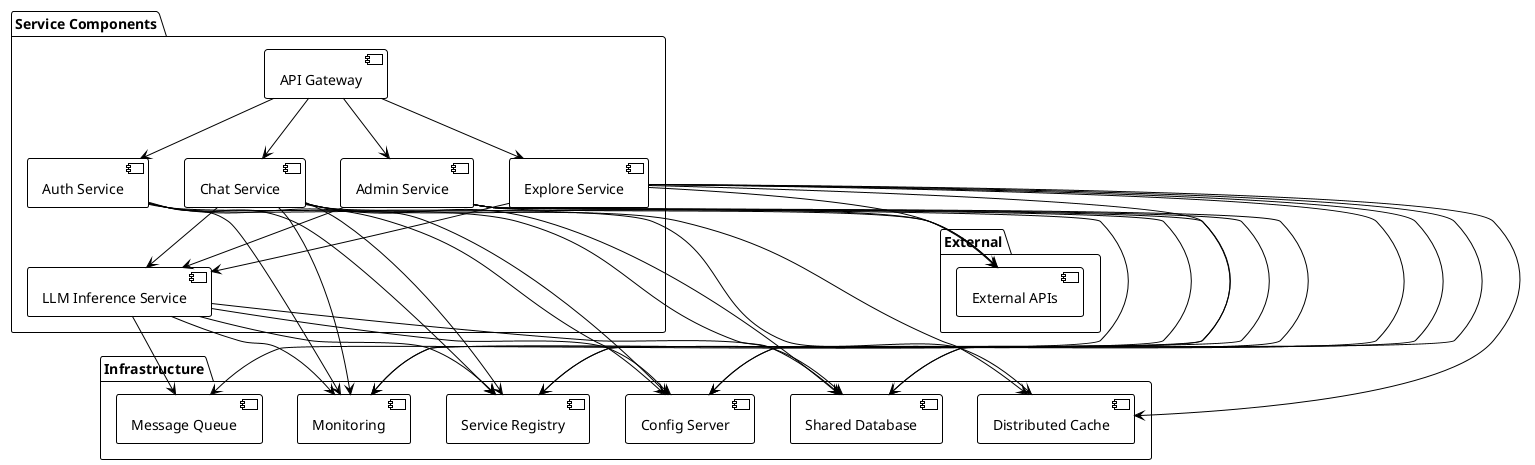 @startuml
!theme plain
skinparam componentStyle uml2

package "Service Components" {
    [API Gateway] as gateway
    [Auth Service] as auth
    [Chat Service] as chat
    [Explore Service] as explore
    [Admin Service] as admin
    [LLM Inference Service] as llm
}

package "Infrastructure" {
    [Message Queue] as mq
    [Service Registry] as registry
    [Config Server] as config
    [Shared Database] as db
    [Distributed Cache] as cache
    [Monitoring] as monitor
}

package "External" {
    [External APIs] as external
}

' Service Dependencies
gateway --> auth
gateway --> chat
gateway --> explore
gateway --> admin

' Infrastructure Dependencies
auth --> registry
auth --> config
auth --> db
auth --> cache
auth --> monitor

chat --> registry
chat --> config
chat --> db
chat --> cache
chat --> monitor
chat --> llm

explore --> registry
explore --> config
explore --> db
explore --> cache
explore --> monitor
explore --> llm

admin --> registry
admin --> config
admin --> db
admin --> monitor
admin --> mq
admin --> llm

llm --> registry
llm --> config
llm --> db
llm --> monitor
llm --> mq

' External Dependencies
chat --> external
explore --> external
admin --> external

@enduml
